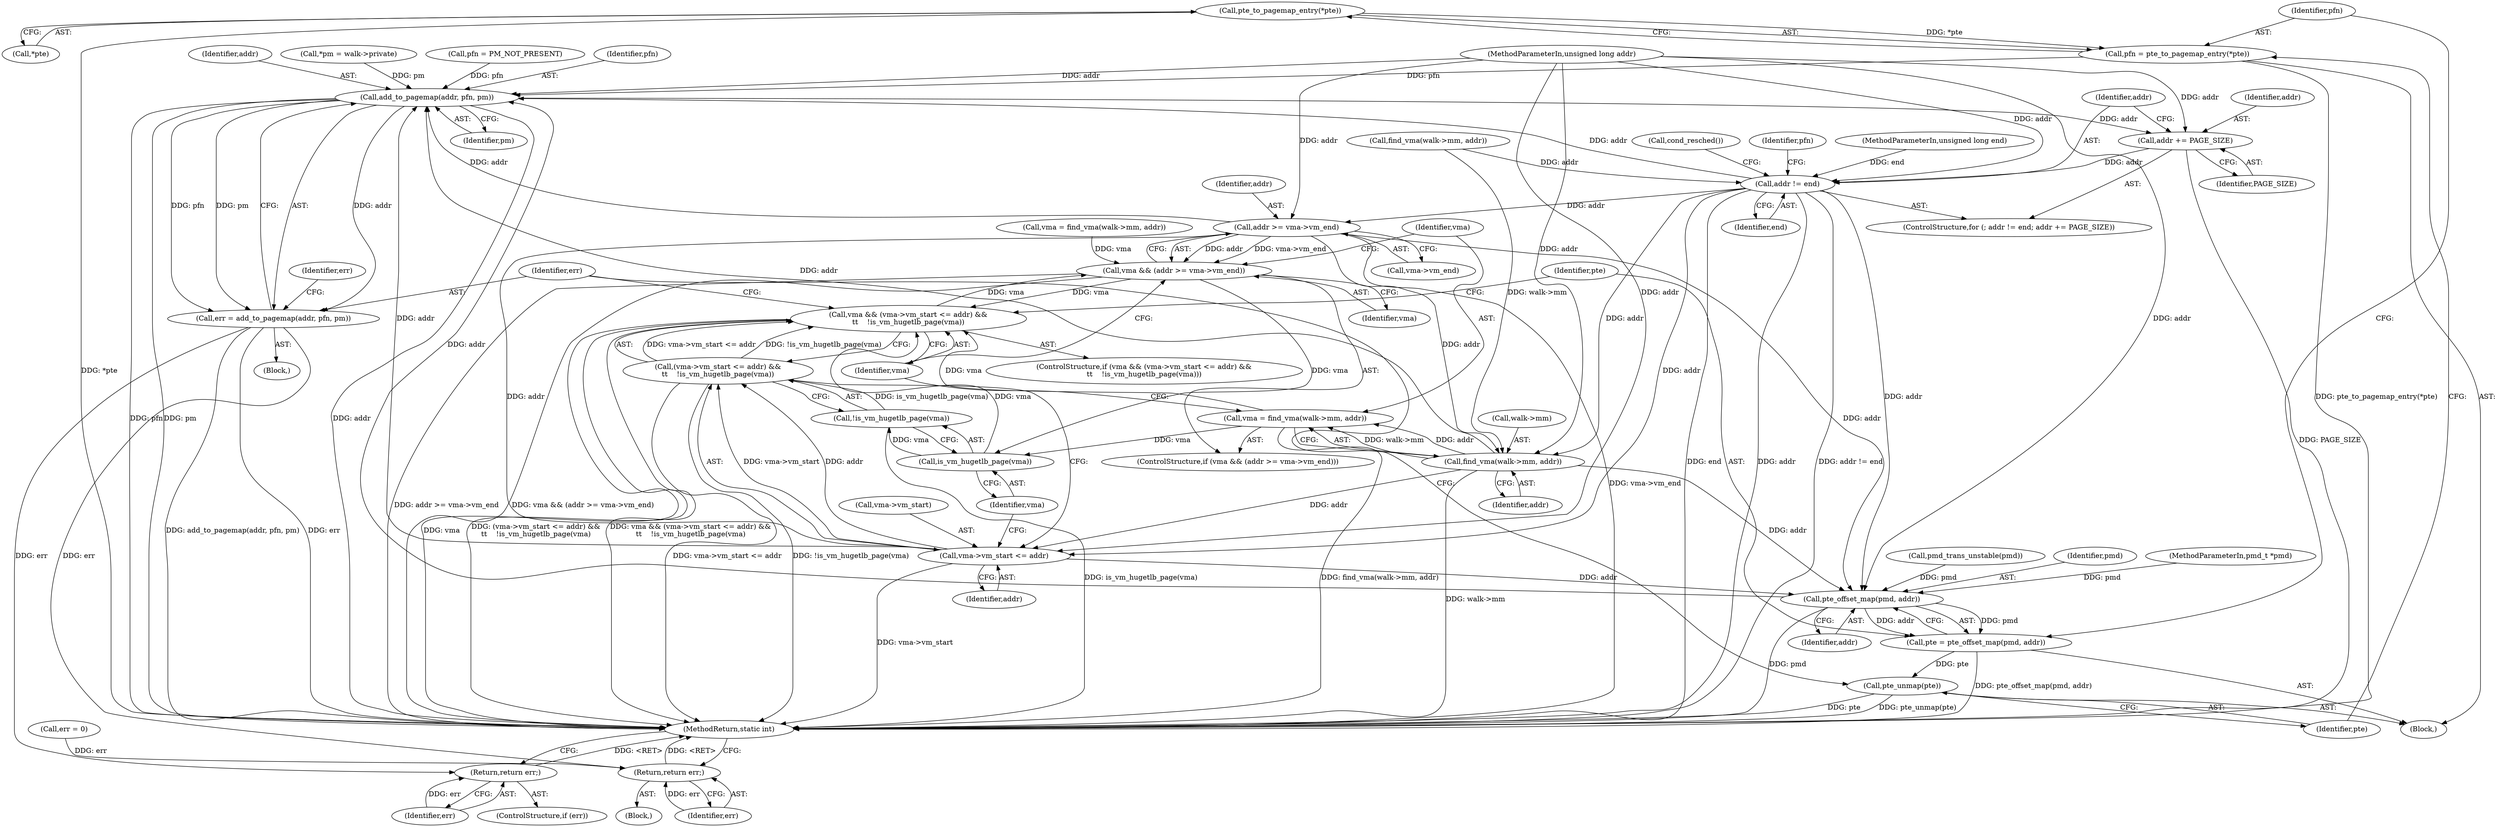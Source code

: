 digraph "0_linux_4a1d704194a441bf83c636004a479e01360ec850_2@pointer" {
"1000186" [label="(Call,pte_to_pagemap_entry(*pte))"];
"1000184" [label="(Call,pfn = pte_to_pagemap_entry(*pte))"];
"1000193" [label="(Call,add_to_pagemap(addr, pfn, pm))"];
"1000143" [label="(Call,addr += PAGE_SIZE)"];
"1000140" [label="(Call,addr != end)"];
"1000154" [label="(Call,addr >= vma->vm_end)"];
"1000152" [label="(Call,vma && (addr >= vma->vm_end))"];
"1000167" [label="(Call,vma && (vma->vm_start <= addr) &&\n\t\t    !is_vm_hugetlb_page(vma))"];
"1000176" [label="(Call,is_vm_hugetlb_page(vma))"];
"1000175" [label="(Call,!is_vm_hugetlb_page(vma))"];
"1000169" [label="(Call,(vma->vm_start <= addr) &&\n\t\t    !is_vm_hugetlb_page(vma))"];
"1000161" [label="(Call,find_vma(walk->mm, addr))"];
"1000159" [label="(Call,vma = find_vma(walk->mm, addr))"];
"1000170" [label="(Call,vma->vm_start <= addr)"];
"1000181" [label="(Call,pte_offset_map(pmd, addr))"];
"1000179" [label="(Call,pte = pte_offset_map(pmd, addr))"];
"1000189" [label="(Call,pte_unmap(pte))"];
"1000191" [label="(Call,err = add_to_pagemap(addr, pfn, pm))"];
"1000199" [label="(Return,return err;)"];
"1000202" [label="(Return,return err;)"];
"1000128" [label="(Call,pmd_trans_unstable(pmd))"];
"1000146" [label="(Block,)"];
"1000175" [label="(Call,!is_vm_hugetlb_page(vma))"];
"1000109" [label="(Block,)"];
"1000178" [label="(Block,)"];
"1000194" [label="(Identifier,addr)"];
"1000154" [label="(Call,addr >= vma->vm_end)"];
"1000112" [label="(Call,*pm = walk->private)"];
"1000181" [label="(Call,pte_offset_map(pmd, addr))"];
"1000139" [label="(ControlStructure,for (; addr != end; addr += PAGE_SIZE))"];
"1000177" [label="(Identifier,vma)"];
"1000193" [label="(Call,add_to_pagemap(addr, pfn, pm))"];
"1000186" [label="(Call,pte_to_pagemap_entry(*pte))"];
"1000171" [label="(Call,vma->vm_start)"];
"1000196" [label="(Identifier,pm)"];
"1000155" [label="(Identifier,addr)"];
"1000203" [label="(Identifier,err)"];
"1000156" [label="(Call,vma->vm_end)"];
"1000145" [label="(Identifier,PAGE_SIZE)"];
"1000201" [label="(Call,cond_resched())"];
"1000187" [label="(Call,*pte)"];
"1000202" [label="(Return,return err;)"];
"1000149" [label="(Identifier,pfn)"];
"1000119" [label="(Call,err = 0)"];
"1000184" [label="(Call,pfn = pte_to_pagemap_entry(*pte))"];
"1000198" [label="(Identifier,err)"];
"1000141" [label="(Identifier,addr)"];
"1000182" [label="(Identifier,pmd)"];
"1000200" [label="(Identifier,err)"];
"1000162" [label="(Call,walk->mm)"];
"1000190" [label="(Identifier,pte)"];
"1000148" [label="(Call,pfn = PM_NOT_PRESENT)"];
"1000160" [label="(Identifier,vma)"];
"1000166" [label="(ControlStructure,if (vma && (vma->vm_start <= addr) &&\n\t\t    !is_vm_hugetlb_page(vma)))"];
"1000144" [label="(Identifier,addr)"];
"1000176" [label="(Call,is_vm_hugetlb_page(vma))"];
"1000152" [label="(Call,vma && (addr >= vma->vm_end))"];
"1000174" [label="(Identifier,addr)"];
"1000153" [label="(Identifier,vma)"];
"1000167" [label="(Call,vma && (vma->vm_start <= addr) &&\n\t\t    !is_vm_hugetlb_page(vma))"];
"1000197" [label="(ControlStructure,if (err))"];
"1000105" [label="(MethodParameterIn,pmd_t *pmd)"];
"1000170" [label="(Call,vma->vm_start <= addr)"];
"1000189" [label="(Call,pte_unmap(pte))"];
"1000151" [label="(ControlStructure,if (vma && (addr >= vma->vm_end)))"];
"1000195" [label="(Identifier,pfn)"];
"1000142" [label="(Identifier,end)"];
"1000168" [label="(Identifier,vma)"];
"1000143" [label="(Call,addr += PAGE_SIZE)"];
"1000199" [label="(Return,return err;)"];
"1000107" [label="(MethodParameterIn,unsigned long end)"];
"1000132" [label="(Call,vma = find_vma(walk->mm, addr))"];
"1000140" [label="(Call,addr != end)"];
"1000106" [label="(MethodParameterIn,unsigned long addr)"];
"1000180" [label="(Identifier,pte)"];
"1000192" [label="(Identifier,err)"];
"1000165" [label="(Identifier,addr)"];
"1000179" [label="(Call,pte = pte_offset_map(pmd, addr))"];
"1000159" [label="(Call,vma = find_vma(walk->mm, addr))"];
"1000185" [label="(Identifier,pfn)"];
"1000183" [label="(Identifier,addr)"];
"1000204" [label="(MethodReturn,static int)"];
"1000169" [label="(Call,(vma->vm_start <= addr) &&\n\t\t    !is_vm_hugetlb_page(vma))"];
"1000134" [label="(Call,find_vma(walk->mm, addr))"];
"1000191" [label="(Call,err = add_to_pagemap(addr, pfn, pm))"];
"1000161" [label="(Call,find_vma(walk->mm, addr))"];
"1000186" -> "1000184"  [label="AST: "];
"1000186" -> "1000187"  [label="CFG: "];
"1000187" -> "1000186"  [label="AST: "];
"1000184" -> "1000186"  [label="CFG: "];
"1000186" -> "1000204"  [label="DDG: *pte"];
"1000186" -> "1000184"  [label="DDG: *pte"];
"1000184" -> "1000178"  [label="AST: "];
"1000185" -> "1000184"  [label="AST: "];
"1000190" -> "1000184"  [label="CFG: "];
"1000184" -> "1000204"  [label="DDG: pte_to_pagemap_entry(*pte)"];
"1000184" -> "1000193"  [label="DDG: pfn"];
"1000193" -> "1000191"  [label="AST: "];
"1000193" -> "1000196"  [label="CFG: "];
"1000194" -> "1000193"  [label="AST: "];
"1000195" -> "1000193"  [label="AST: "];
"1000196" -> "1000193"  [label="AST: "];
"1000191" -> "1000193"  [label="CFG: "];
"1000193" -> "1000204"  [label="DDG: addr"];
"1000193" -> "1000204"  [label="DDG: pfn"];
"1000193" -> "1000204"  [label="DDG: pm"];
"1000193" -> "1000143"  [label="DDG: addr"];
"1000193" -> "1000191"  [label="DDG: addr"];
"1000193" -> "1000191"  [label="DDG: pfn"];
"1000193" -> "1000191"  [label="DDG: pm"];
"1000140" -> "1000193"  [label="DDG: addr"];
"1000154" -> "1000193"  [label="DDG: addr"];
"1000181" -> "1000193"  [label="DDG: addr"];
"1000161" -> "1000193"  [label="DDG: addr"];
"1000170" -> "1000193"  [label="DDG: addr"];
"1000106" -> "1000193"  [label="DDG: addr"];
"1000148" -> "1000193"  [label="DDG: pfn"];
"1000112" -> "1000193"  [label="DDG: pm"];
"1000143" -> "1000139"  [label="AST: "];
"1000143" -> "1000145"  [label="CFG: "];
"1000144" -> "1000143"  [label="AST: "];
"1000145" -> "1000143"  [label="AST: "];
"1000141" -> "1000143"  [label="CFG: "];
"1000143" -> "1000204"  [label="DDG: PAGE_SIZE"];
"1000143" -> "1000140"  [label="DDG: addr"];
"1000106" -> "1000143"  [label="DDG: addr"];
"1000140" -> "1000139"  [label="AST: "];
"1000140" -> "1000142"  [label="CFG: "];
"1000141" -> "1000140"  [label="AST: "];
"1000142" -> "1000140"  [label="AST: "];
"1000149" -> "1000140"  [label="CFG: "];
"1000201" -> "1000140"  [label="CFG: "];
"1000140" -> "1000204"  [label="DDG: end"];
"1000140" -> "1000204"  [label="DDG: addr"];
"1000140" -> "1000204"  [label="DDG: addr != end"];
"1000134" -> "1000140"  [label="DDG: addr"];
"1000106" -> "1000140"  [label="DDG: addr"];
"1000107" -> "1000140"  [label="DDG: end"];
"1000140" -> "1000154"  [label="DDG: addr"];
"1000140" -> "1000161"  [label="DDG: addr"];
"1000140" -> "1000170"  [label="DDG: addr"];
"1000140" -> "1000181"  [label="DDG: addr"];
"1000154" -> "1000152"  [label="AST: "];
"1000154" -> "1000156"  [label="CFG: "];
"1000155" -> "1000154"  [label="AST: "];
"1000156" -> "1000154"  [label="AST: "];
"1000152" -> "1000154"  [label="CFG: "];
"1000154" -> "1000204"  [label="DDG: vma->vm_end"];
"1000154" -> "1000152"  [label="DDG: addr"];
"1000154" -> "1000152"  [label="DDG: vma->vm_end"];
"1000106" -> "1000154"  [label="DDG: addr"];
"1000154" -> "1000161"  [label="DDG: addr"];
"1000154" -> "1000170"  [label="DDG: addr"];
"1000154" -> "1000181"  [label="DDG: addr"];
"1000152" -> "1000151"  [label="AST: "];
"1000152" -> "1000153"  [label="CFG: "];
"1000153" -> "1000152"  [label="AST: "];
"1000160" -> "1000152"  [label="CFG: "];
"1000168" -> "1000152"  [label="CFG: "];
"1000152" -> "1000204"  [label="DDG: addr >= vma->vm_end"];
"1000152" -> "1000204"  [label="DDG: vma && (addr >= vma->vm_end)"];
"1000167" -> "1000152"  [label="DDG: vma"];
"1000132" -> "1000152"  [label="DDG: vma"];
"1000152" -> "1000167"  [label="DDG: vma"];
"1000152" -> "1000176"  [label="DDG: vma"];
"1000167" -> "1000166"  [label="AST: "];
"1000167" -> "1000168"  [label="CFG: "];
"1000167" -> "1000169"  [label="CFG: "];
"1000168" -> "1000167"  [label="AST: "];
"1000169" -> "1000167"  [label="AST: "];
"1000180" -> "1000167"  [label="CFG: "];
"1000192" -> "1000167"  [label="CFG: "];
"1000167" -> "1000204"  [label="DDG: vma"];
"1000167" -> "1000204"  [label="DDG: (vma->vm_start <= addr) &&\n\t\t    !is_vm_hugetlb_page(vma)"];
"1000167" -> "1000204"  [label="DDG: vma && (vma->vm_start <= addr) &&\n\t\t    !is_vm_hugetlb_page(vma)"];
"1000159" -> "1000167"  [label="DDG: vma"];
"1000176" -> "1000167"  [label="DDG: vma"];
"1000169" -> "1000167"  [label="DDG: vma->vm_start <= addr"];
"1000169" -> "1000167"  [label="DDG: !is_vm_hugetlb_page(vma)"];
"1000176" -> "1000175"  [label="AST: "];
"1000176" -> "1000177"  [label="CFG: "];
"1000177" -> "1000176"  [label="AST: "];
"1000175" -> "1000176"  [label="CFG: "];
"1000176" -> "1000175"  [label="DDG: vma"];
"1000159" -> "1000176"  [label="DDG: vma"];
"1000175" -> "1000169"  [label="AST: "];
"1000169" -> "1000175"  [label="CFG: "];
"1000175" -> "1000204"  [label="DDG: is_vm_hugetlb_page(vma)"];
"1000175" -> "1000169"  [label="DDG: is_vm_hugetlb_page(vma)"];
"1000169" -> "1000170"  [label="CFG: "];
"1000170" -> "1000169"  [label="AST: "];
"1000169" -> "1000204"  [label="DDG: vma->vm_start <= addr"];
"1000169" -> "1000204"  [label="DDG: !is_vm_hugetlb_page(vma)"];
"1000170" -> "1000169"  [label="DDG: vma->vm_start"];
"1000170" -> "1000169"  [label="DDG: addr"];
"1000161" -> "1000159"  [label="AST: "];
"1000161" -> "1000165"  [label="CFG: "];
"1000162" -> "1000161"  [label="AST: "];
"1000165" -> "1000161"  [label="AST: "];
"1000159" -> "1000161"  [label="CFG: "];
"1000161" -> "1000204"  [label="DDG: walk->mm"];
"1000161" -> "1000159"  [label="DDG: walk->mm"];
"1000161" -> "1000159"  [label="DDG: addr"];
"1000134" -> "1000161"  [label="DDG: walk->mm"];
"1000106" -> "1000161"  [label="DDG: addr"];
"1000161" -> "1000170"  [label="DDG: addr"];
"1000161" -> "1000181"  [label="DDG: addr"];
"1000159" -> "1000151"  [label="AST: "];
"1000160" -> "1000159"  [label="AST: "];
"1000168" -> "1000159"  [label="CFG: "];
"1000159" -> "1000204"  [label="DDG: find_vma(walk->mm, addr)"];
"1000170" -> "1000174"  [label="CFG: "];
"1000171" -> "1000170"  [label="AST: "];
"1000174" -> "1000170"  [label="AST: "];
"1000177" -> "1000170"  [label="CFG: "];
"1000170" -> "1000204"  [label="DDG: vma->vm_start"];
"1000106" -> "1000170"  [label="DDG: addr"];
"1000170" -> "1000181"  [label="DDG: addr"];
"1000181" -> "1000179"  [label="AST: "];
"1000181" -> "1000183"  [label="CFG: "];
"1000182" -> "1000181"  [label="AST: "];
"1000183" -> "1000181"  [label="AST: "];
"1000179" -> "1000181"  [label="CFG: "];
"1000181" -> "1000204"  [label="DDG: pmd"];
"1000181" -> "1000179"  [label="DDG: pmd"];
"1000181" -> "1000179"  [label="DDG: addr"];
"1000128" -> "1000181"  [label="DDG: pmd"];
"1000105" -> "1000181"  [label="DDG: pmd"];
"1000106" -> "1000181"  [label="DDG: addr"];
"1000179" -> "1000178"  [label="AST: "];
"1000180" -> "1000179"  [label="AST: "];
"1000185" -> "1000179"  [label="CFG: "];
"1000179" -> "1000204"  [label="DDG: pte_offset_map(pmd, addr)"];
"1000179" -> "1000189"  [label="DDG: pte"];
"1000189" -> "1000178"  [label="AST: "];
"1000189" -> "1000190"  [label="CFG: "];
"1000190" -> "1000189"  [label="AST: "];
"1000192" -> "1000189"  [label="CFG: "];
"1000189" -> "1000204"  [label="DDG: pte"];
"1000189" -> "1000204"  [label="DDG: pte_unmap(pte)"];
"1000191" -> "1000146"  [label="AST: "];
"1000192" -> "1000191"  [label="AST: "];
"1000198" -> "1000191"  [label="CFG: "];
"1000191" -> "1000204"  [label="DDG: add_to_pagemap(addr, pfn, pm)"];
"1000191" -> "1000204"  [label="DDG: err"];
"1000191" -> "1000199"  [label="DDG: err"];
"1000191" -> "1000202"  [label="DDG: err"];
"1000199" -> "1000197"  [label="AST: "];
"1000199" -> "1000200"  [label="CFG: "];
"1000200" -> "1000199"  [label="AST: "];
"1000204" -> "1000199"  [label="CFG: "];
"1000199" -> "1000204"  [label="DDG: <RET>"];
"1000200" -> "1000199"  [label="DDG: err"];
"1000202" -> "1000109"  [label="AST: "];
"1000202" -> "1000203"  [label="CFG: "];
"1000203" -> "1000202"  [label="AST: "];
"1000204" -> "1000202"  [label="CFG: "];
"1000202" -> "1000204"  [label="DDG: <RET>"];
"1000203" -> "1000202"  [label="DDG: err"];
"1000119" -> "1000202"  [label="DDG: err"];
}
